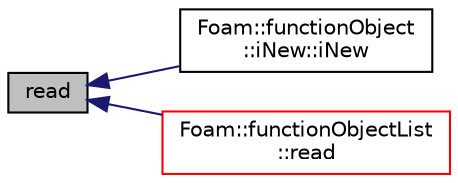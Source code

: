 digraph "read"
{
  bgcolor="transparent";
  edge [fontname="Helvetica",fontsize="10",labelfontname="Helvetica",labelfontsize="10"];
  node [fontname="Helvetica",fontsize="10",shape=record];
  rankdir="LR";
  Node1 [label="read",height=0.2,width=0.4,color="black", fillcolor="grey75", style="filled", fontcolor="black"];
  Node1 -> Node2 [dir="back",color="midnightblue",fontsize="10",style="solid",fontname="Helvetica"];
  Node2 [label="Foam::functionObject\l::iNew::iNew",height=0.2,width=0.4,color="black",URL="$a01069.html#af4d182d25bff0a6059f5e82e55810282"];
  Node1 -> Node3 [dir="back",color="midnightblue",fontsize="10",style="solid",fontname="Helvetica"];
  Node3 [label="Foam::functionObjectList\l::read",height=0.2,width=0.4,color="red",URL="$a00871.html#af816873151ddb0126e98bb2f914d8ed5",tooltip="Read and set the function objects if their data have changed. "];
}
